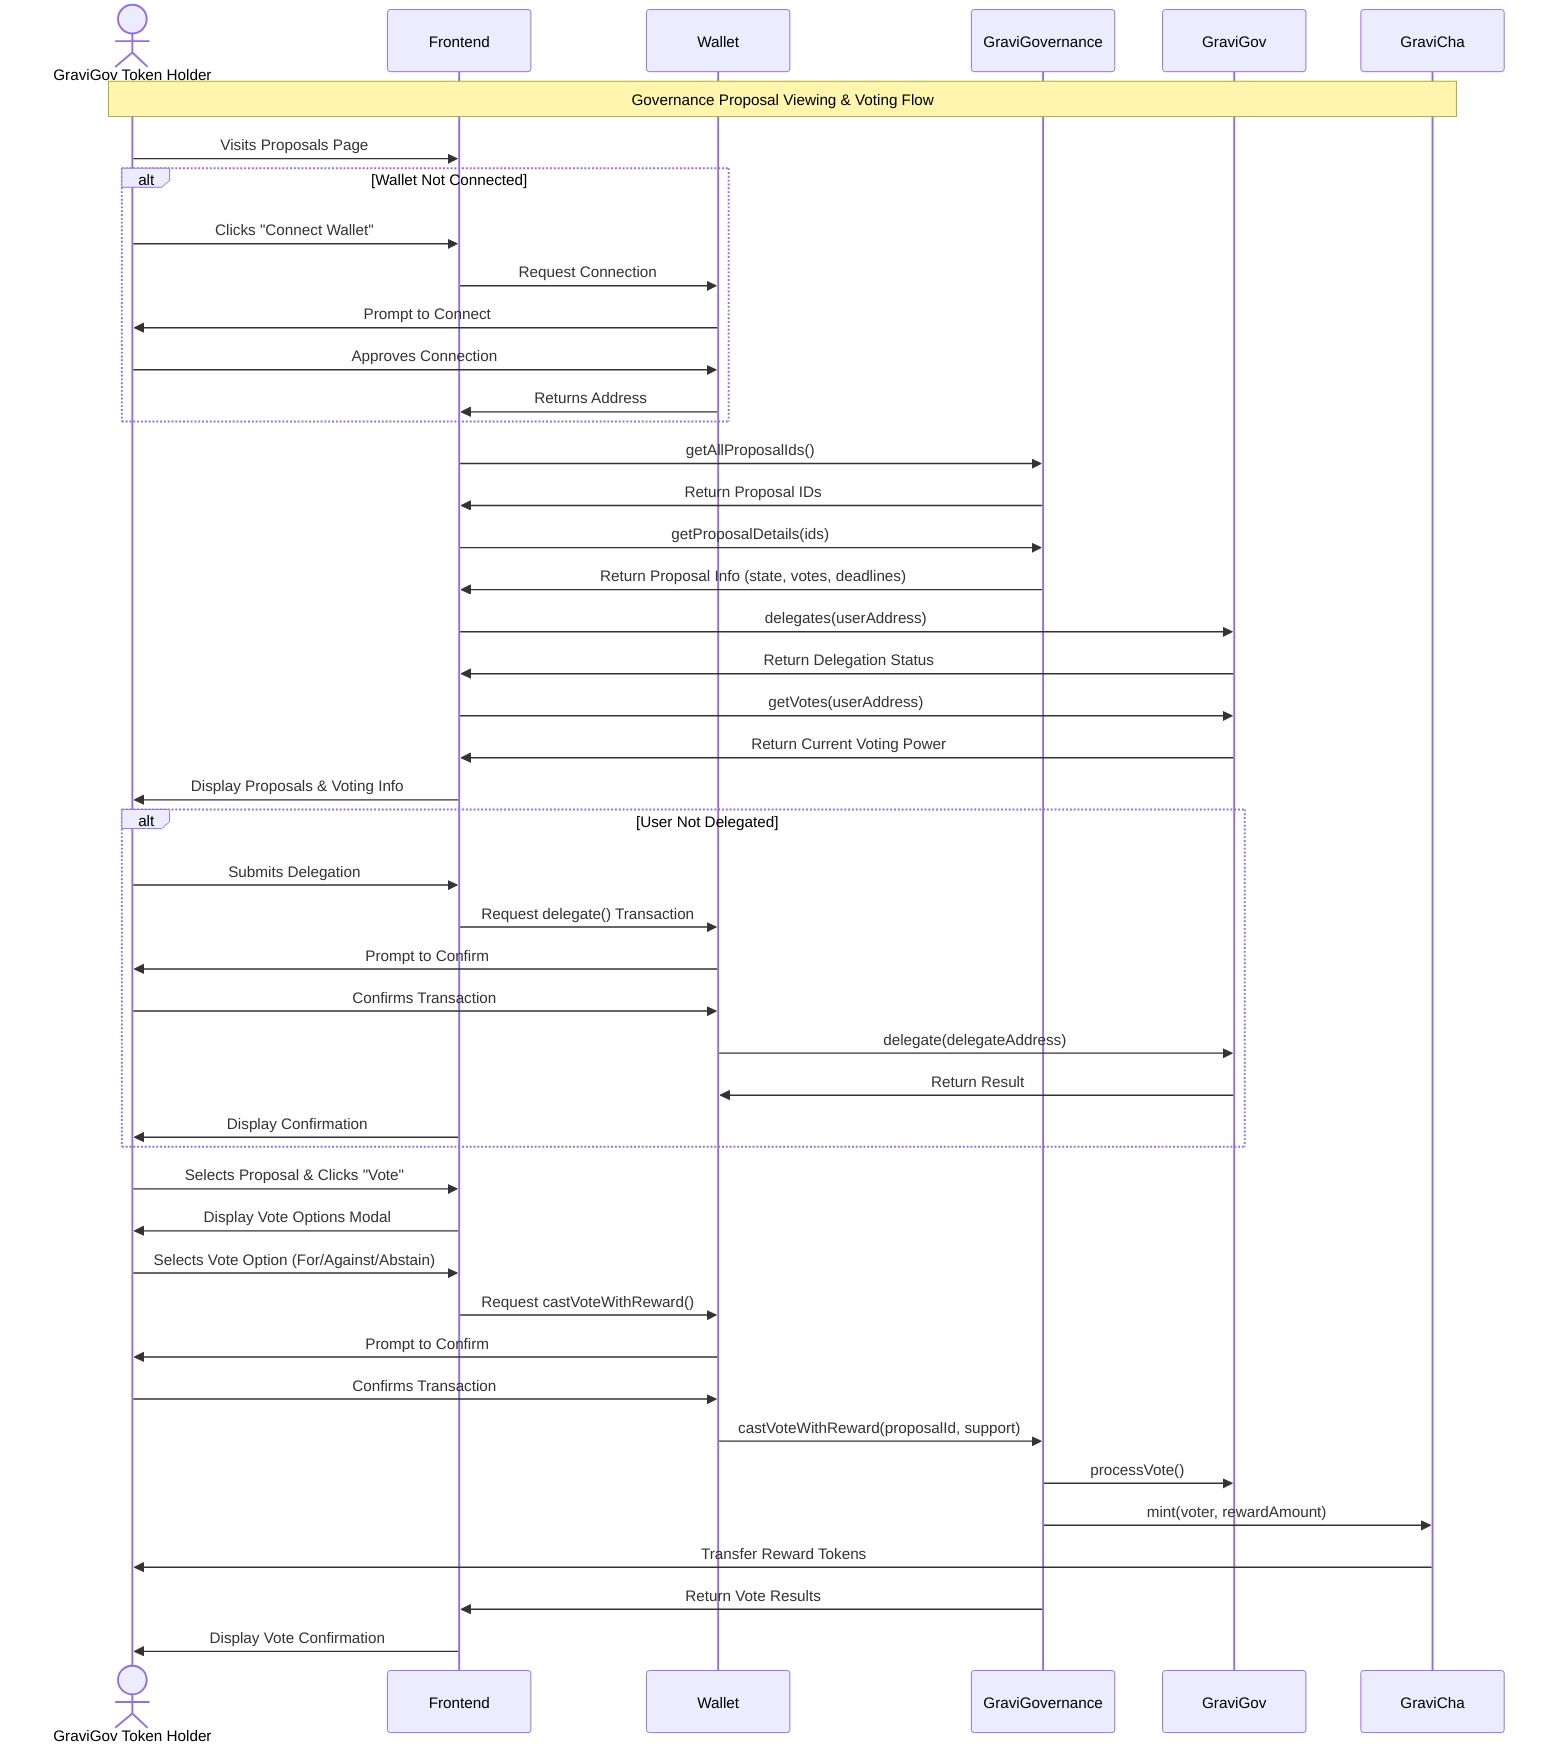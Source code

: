 sequenceDiagram
    actor User as GraviGov Token Holder
    participant Frontend
    participant Wallet
    participant Governance as GraviGovernance
    participant GovToken as GraviGov
    participant ChaToken as GraviCha

    %% Initial Setup
    Note over User, ChaToken: Governance Proposal Viewing & Voting Flow
    
    User->>Frontend: Visits Proposals Page
    alt Wallet Not Connected
        User->>Frontend: Clicks "Connect Wallet"
        Frontend->>Wallet: Request Connection
        Wallet->>User: Prompt to Connect
        User->>Wallet: Approves Connection
        Wallet->>Frontend: Returns Address
    end

    %% Load Initial Data (simplified)
    Frontend->>Governance: getAllProposalIds()
    Governance->>Frontend: Return Proposal IDs
    
    Frontend->>Governance: getProposalDetails(ids)
    Governance->>Frontend: Return Proposal Info (state, votes, deadlines)
    
    Frontend->>GovToken: delegates(userAddress)
    GovToken->>Frontend: Return Delegation Status
    
    Frontend->>GovToken: getVotes(userAddress)
    GovToken->>Frontend: Return Current Voting Power
    
    Frontend->>User: Display Proposals & Voting Info

    %% Delegation Flow (if needed)
    alt User Not Delegated
        User->>Frontend: Submits Delegation
        Frontend->>Wallet: Request delegate() Transaction
        Wallet->>User: Prompt to Confirm
        User->>Wallet: Confirms Transaction
        Wallet->>GovToken: delegate(delegateAddress)
        GovToken->>Wallet: Return Result
        Frontend->>User: Display Confirmation
    end

    %% Voting Flow
    User->>Frontend: Selects Proposal & Clicks "Vote"
    Frontend->>User: Display Vote Options Modal
    User->>Frontend: Selects Vote Option (For/Against/Abstain)
    
    %% Vote with Rewards
    Frontend->>Wallet: Request castVoteWithReward()
    Wallet->>User: Prompt to Confirm
    User->>Wallet: Confirms Transaction
    Wallet->>Governance: castVoteWithReward(proposalId, support)
    
    %% Process Vote & Issue Reward
    Governance->>GovToken: processVote()
    Governance->>ChaToken: mint(voter, rewardAmount)
    ChaToken->>User: Transfer Reward Tokens
    
    Governance->>Frontend: Return Vote Results
    Frontend->>User: Display Vote Confirmation